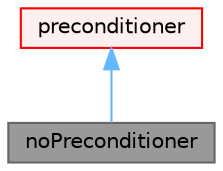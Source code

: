 digraph "noPreconditioner"
{
 // LATEX_PDF_SIZE
  bgcolor="transparent";
  edge [fontname=Helvetica,fontsize=10,labelfontname=Helvetica,labelfontsize=10];
  node [fontname=Helvetica,fontsize=10,shape=box,height=0.2,width=0.4];
  Node1 [id="Node000001",label="noPreconditioner",height=0.2,width=0.4,color="gray40", fillcolor="grey60", style="filled", fontcolor="black",tooltip="Null preconditioner for both symmetric and asymmetric matrices."];
  Node2 -> Node1 [id="edge1_Node000001_Node000002",dir="back",color="steelblue1",style="solid",tooltip=" "];
  Node2 [id="Node000002",label="preconditioner",height=0.2,width=0.4,color="red", fillcolor="#FFF0F0", style="filled",URL="$classFoam_1_1lduMatrix_1_1preconditioner.html",tooltip=" "];
}
